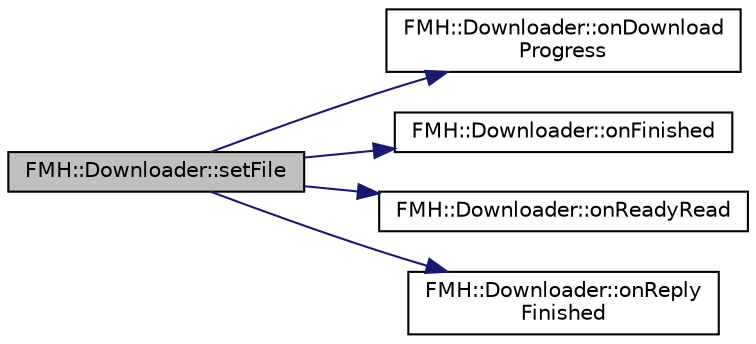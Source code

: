 digraph "FMH::Downloader::setFile"
{
 // INTERACTIVE_SVG=YES
 // LATEX_PDF_SIZE
  edge [fontname="Helvetica",fontsize="10",labelfontname="Helvetica",labelfontsize="10"];
  node [fontname="Helvetica",fontsize="10",shape=record];
  rankdir="LR";
  Node67 [label="FMH::Downloader::setFile",height=0.2,width=0.4,color="black", fillcolor="grey75", style="filled", fontcolor="black",tooltip=" "];
  Node67 -> Node68 [color="midnightblue",fontsize="10",style="solid",fontname="Helvetica"];
  Node68 [label="FMH::Downloader::onDownload\lProgress",height=0.2,width=0.4,color="black", fillcolor="white", style="filled",URL="$class_f_m_h_1_1_downloader.html#ad01b4eee6e893bc49097caf62be884fc",tooltip=" "];
  Node67 -> Node69 [color="midnightblue",fontsize="10",style="solid",fontname="Helvetica"];
  Node69 [label="FMH::Downloader::onFinished",height=0.2,width=0.4,color="black", fillcolor="white", style="filled",URL="$class_f_m_h_1_1_downloader.html#a32d5a5809d7948f46ce114bf18402dcd",tooltip=" "];
  Node67 -> Node70 [color="midnightblue",fontsize="10",style="solid",fontname="Helvetica"];
  Node70 [label="FMH::Downloader::onReadyRead",height=0.2,width=0.4,color="black", fillcolor="white", style="filled",URL="$class_f_m_h_1_1_downloader.html#a1377f2ad3a269cd47af55deb577e6ae1",tooltip=" "];
  Node67 -> Node71 [color="midnightblue",fontsize="10",style="solid",fontname="Helvetica"];
  Node71 [label="FMH::Downloader::onReply\lFinished",height=0.2,width=0.4,color="black", fillcolor="white", style="filled",URL="$class_f_m_h_1_1_downloader.html#ac88c76eaaea717c470c2ed4f69850778",tooltip=" "];
}
